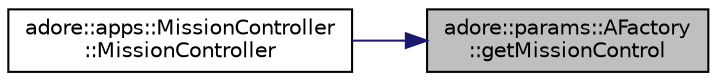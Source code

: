 digraph "adore::params::AFactory::getMissionControl"
{
 // LATEX_PDF_SIZE
  edge [fontname="Helvetica",fontsize="10",labelfontname="Helvetica",labelfontsize="10"];
  node [fontname="Helvetica",fontsize="10",shape=record];
  rankdir="RL";
  Node1 [label="adore::params::AFactory\l::getMissionControl",height=0.2,width=0.4,color="black", fillcolor="grey75", style="filled", fontcolor="black",tooltip=" "];
  Node1 -> Node2 [dir="back",color="midnightblue",fontsize="10",style="solid",fontname="Helvetica"];
  Node2 [label="adore::apps::MissionController\l::MissionController",height=0.2,width=0.4,color="black", fillcolor="white", style="filled",URL="$classadore_1_1apps_1_1MissionController.html#af6638f915933f785f6b0fc451d11a071",tooltip=" "];
}
